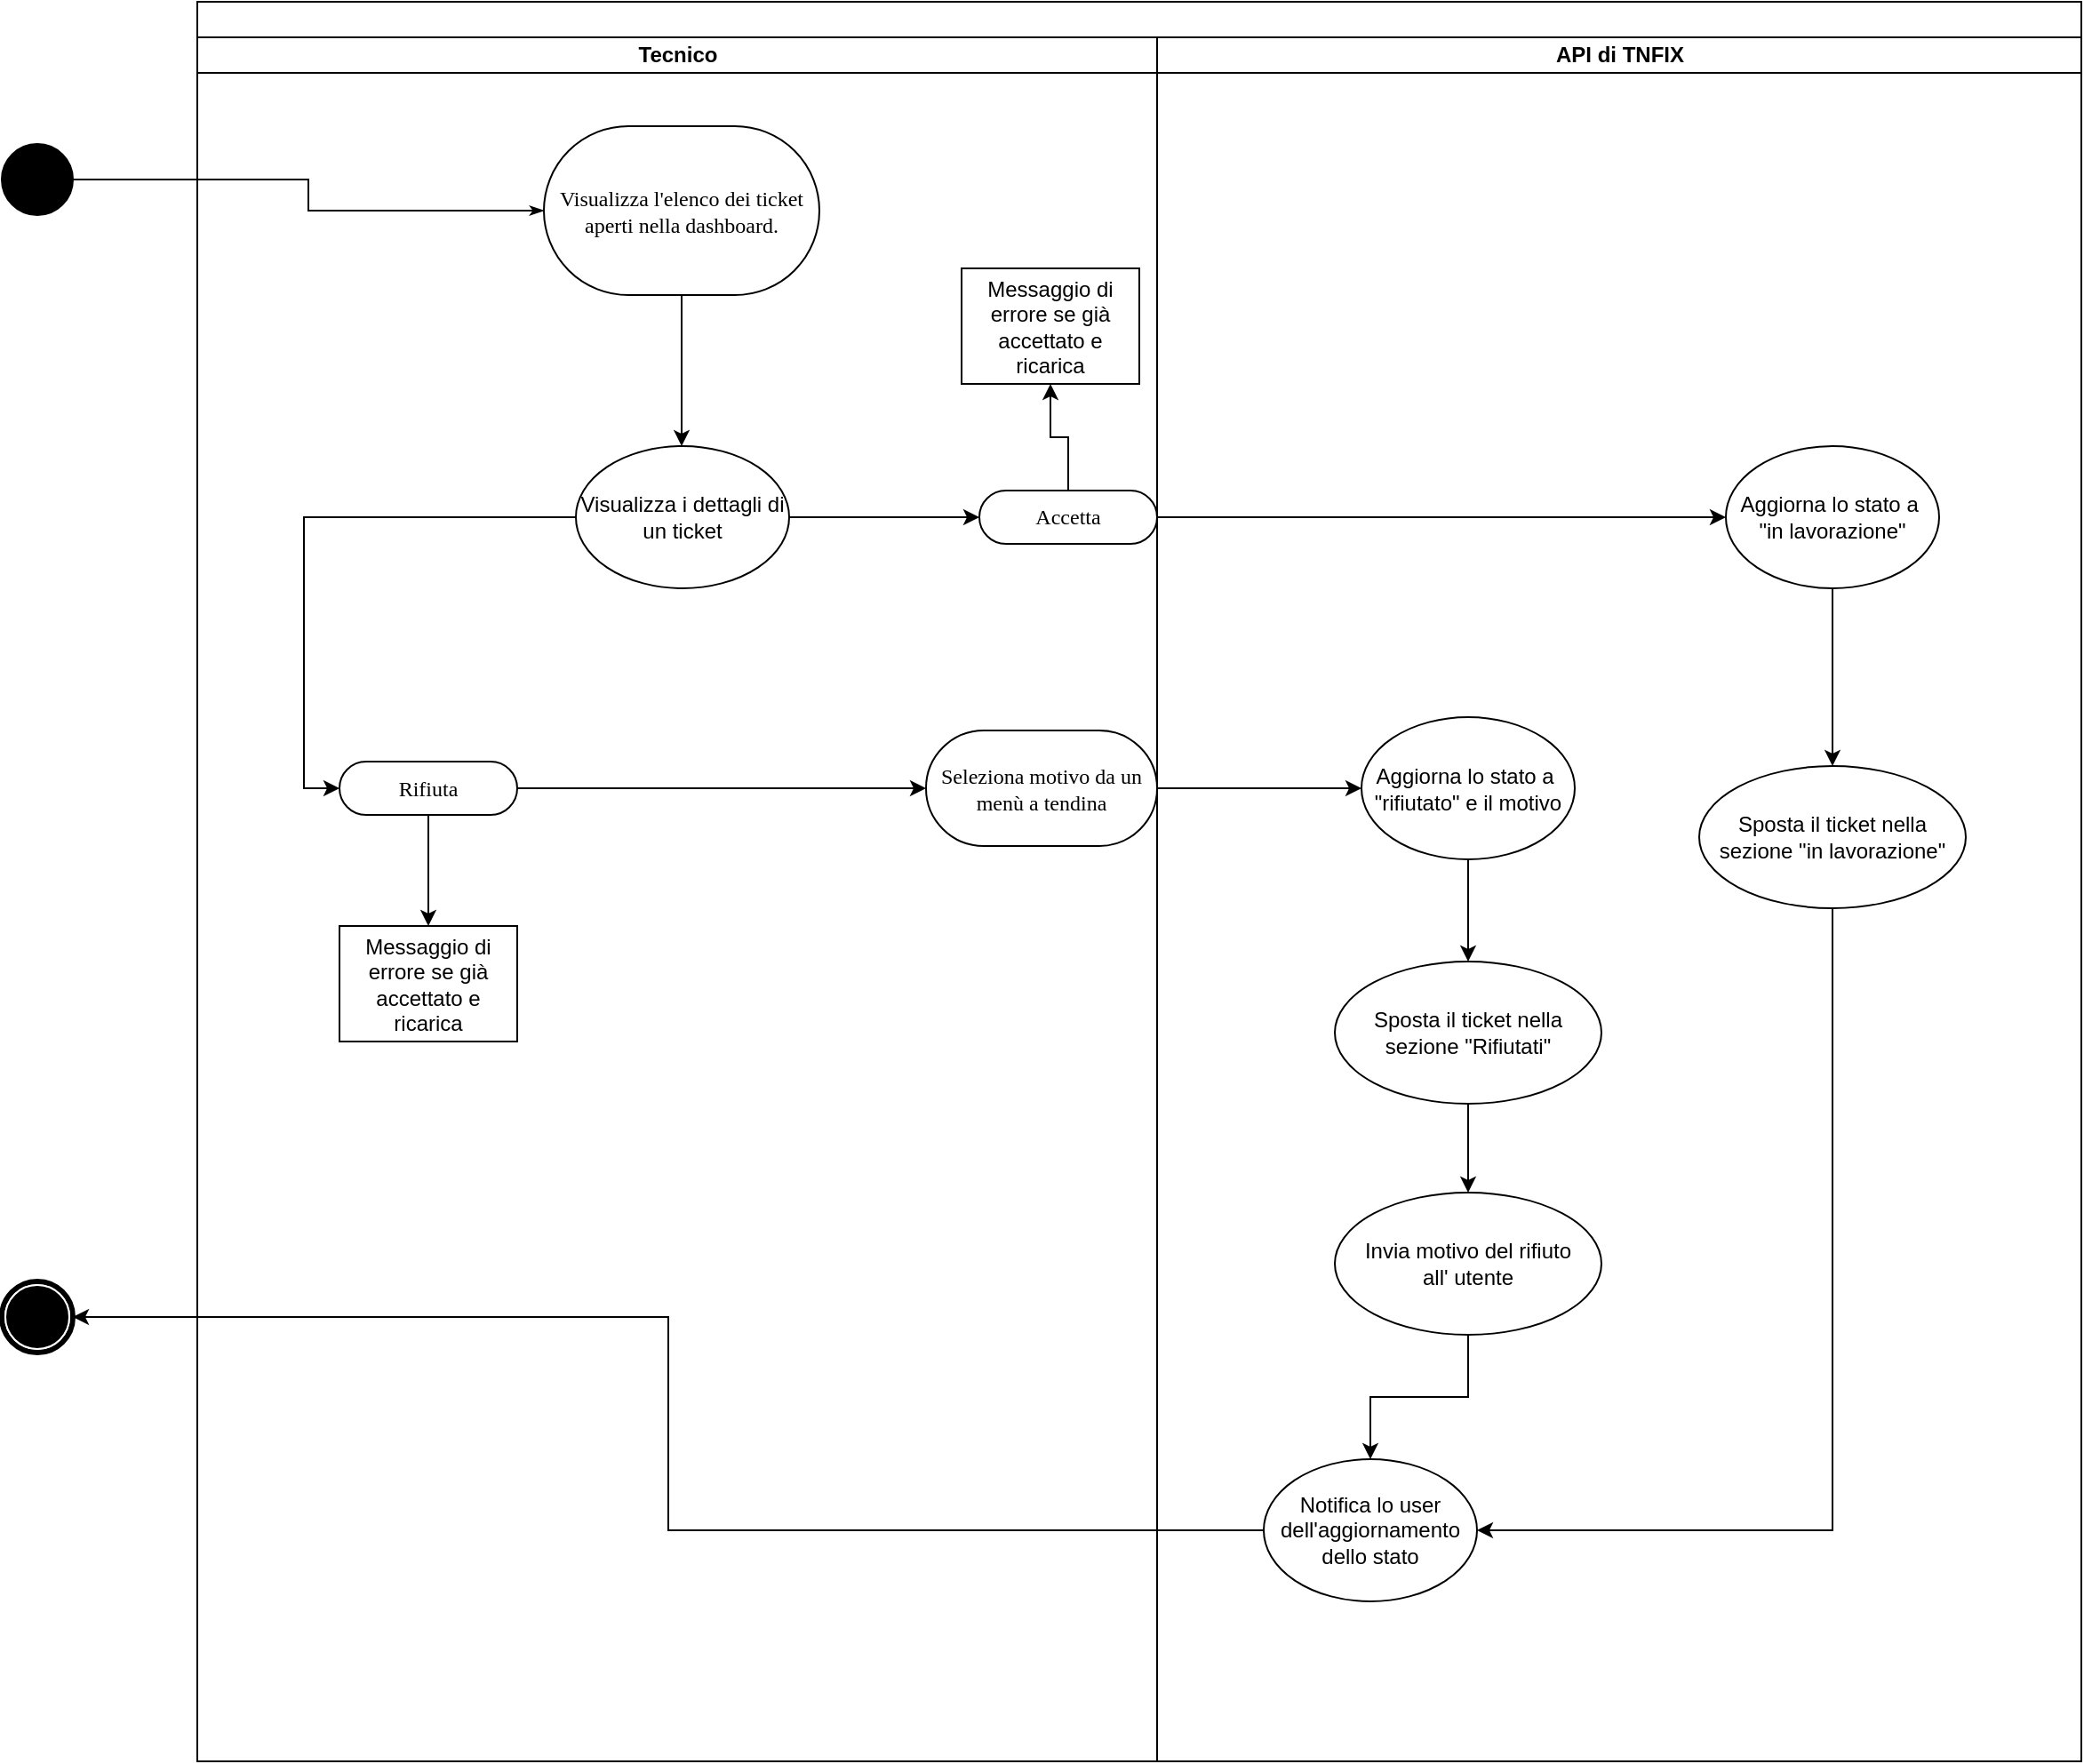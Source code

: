 <mxfile version="24.9.1">
  <diagram name="Page-1" id="0783ab3e-0a74-02c8-0abd-f7b4e66b4bec">
    <mxGraphModel dx="1247" dy="682" grid="1" gridSize="10" guides="1" tooltips="1" connect="1" arrows="1" fold="1" page="1" pageScale="1" pageWidth="850" pageHeight="1100" background="none" math="0" shadow="0">
      <root>
        <mxCell id="0" />
        <mxCell id="1" parent="0" />
        <mxCell id="1c1d494c118603dd-1" value="" style="swimlane;html=1;childLayout=stackLayout;startSize=20;rounded=0;shadow=0;comic=0;labelBackgroundColor=none;strokeWidth=1;fontFamily=Verdana;fontSize=12;align=center;" parent="1" vertex="1">
          <mxGeometry x="140" y="40" width="1060" height="990" as="geometry" />
        </mxCell>
        <mxCell id="1c1d494c118603dd-3" value="Tecnico" style="swimlane;html=1;startSize=20;" parent="1c1d494c118603dd-1" vertex="1">
          <mxGeometry y="20" width="540" height="970" as="geometry" />
        </mxCell>
        <mxCell id="po-U5A5OrssLTa6NG8df-5" style="edgeStyle=orthogonalEdgeStyle;rounded=0;orthogonalLoop=1;jettySize=auto;html=1;" edge="1" parent="1c1d494c118603dd-3" source="60571a20871a0731-8">
          <mxGeometry relative="1" as="geometry">
            <mxPoint x="272.5" y="230" as="targetPoint" />
          </mxGeometry>
        </mxCell>
        <mxCell id="60571a20871a0731-8" value="Visualizza l&#39;elenco dei ticket aperti nella dashboard." style="rounded=1;whiteSpace=wrap;html=1;shadow=0;comic=0;labelBackgroundColor=none;strokeWidth=1;fontFamily=Verdana;fontSize=12;align=center;arcSize=50;" parent="1c1d494c118603dd-3" vertex="1">
          <mxGeometry x="195" y="50" width="155" height="95" as="geometry" />
        </mxCell>
        <mxCell id="po-U5A5OrssLTa6NG8df-7" style="edgeStyle=orthogonalEdgeStyle;rounded=0;orthogonalLoop=1;jettySize=auto;html=1;exitX=1;exitY=0.5;exitDx=0;exitDy=0;entryX=0;entryY=0.5;entryDx=0;entryDy=0;" edge="1" parent="1c1d494c118603dd-3" source="po-U5A5OrssLTa6NG8df-6" target="1c1d494c118603dd-7">
          <mxGeometry relative="1" as="geometry">
            <mxPoint x="420" y="270" as="targetPoint" />
          </mxGeometry>
        </mxCell>
        <mxCell id="po-U5A5OrssLTa6NG8df-14" style="edgeStyle=orthogonalEdgeStyle;rounded=0;orthogonalLoop=1;jettySize=auto;html=1;entryX=0;entryY=0.5;entryDx=0;entryDy=0;" edge="1" parent="1c1d494c118603dd-3" source="po-U5A5OrssLTa6NG8df-6" target="po-U5A5OrssLTa6NG8df-13">
          <mxGeometry relative="1" as="geometry" />
        </mxCell>
        <mxCell id="po-U5A5OrssLTa6NG8df-6" value="Visualizza i dettagli di un ticket" style="ellipse;whiteSpace=wrap;html=1;" vertex="1" parent="1c1d494c118603dd-3">
          <mxGeometry x="213" y="230" width="120" height="80" as="geometry" />
        </mxCell>
        <mxCell id="po-U5A5OrssLTa6NG8df-37" style="edgeStyle=orthogonalEdgeStyle;rounded=0;orthogonalLoop=1;jettySize=auto;html=1;entryX=0.5;entryY=1;entryDx=0;entryDy=0;" edge="1" parent="1c1d494c118603dd-3" source="1c1d494c118603dd-7" target="po-U5A5OrssLTa6NG8df-36">
          <mxGeometry relative="1" as="geometry" />
        </mxCell>
        <mxCell id="1c1d494c118603dd-7" value="Accetta" style="rounded=1;whiteSpace=wrap;html=1;shadow=0;comic=0;labelBackgroundColor=none;strokeWidth=1;fontFamily=Verdana;fontSize=12;align=center;arcSize=50;" parent="1c1d494c118603dd-3" vertex="1">
          <mxGeometry x="440" y="255" width="100" height="30" as="geometry" />
        </mxCell>
        <mxCell id="po-U5A5OrssLTa6NG8df-24" style="edgeStyle=orthogonalEdgeStyle;rounded=0;orthogonalLoop=1;jettySize=auto;html=1;entryX=0;entryY=0.5;entryDx=0;entryDy=0;" edge="1" parent="1c1d494c118603dd-3" source="po-U5A5OrssLTa6NG8df-13" target="po-U5A5OrssLTa6NG8df-22">
          <mxGeometry relative="1" as="geometry">
            <mxPoint x="380" y="425" as="targetPoint" />
          </mxGeometry>
        </mxCell>
        <mxCell id="po-U5A5OrssLTa6NG8df-51" style="edgeStyle=orthogonalEdgeStyle;rounded=0;orthogonalLoop=1;jettySize=auto;html=1;entryX=0.5;entryY=0;entryDx=0;entryDy=0;" edge="1" parent="1c1d494c118603dd-3" source="po-U5A5OrssLTa6NG8df-13" target="po-U5A5OrssLTa6NG8df-50">
          <mxGeometry relative="1" as="geometry" />
        </mxCell>
        <mxCell id="po-U5A5OrssLTa6NG8df-13" value="Rifiuta" style="rounded=1;whiteSpace=wrap;html=1;shadow=0;comic=0;labelBackgroundColor=none;strokeWidth=1;fontFamily=Verdana;fontSize=12;align=center;arcSize=50;" vertex="1" parent="1c1d494c118603dd-3">
          <mxGeometry x="80" y="407.5" width="100" height="30" as="geometry" />
        </mxCell>
        <mxCell id="po-U5A5OrssLTa6NG8df-22" value="Seleziona motivo da un menù a tendina" style="whiteSpace=wrap;html=1;fontFamily=Verdana;rounded=1;shadow=0;comic=0;labelBackgroundColor=none;strokeWidth=1;arcSize=50;" vertex="1" parent="1c1d494c118603dd-3">
          <mxGeometry x="410" y="390" width="130" height="65" as="geometry" />
        </mxCell>
        <mxCell id="po-U5A5OrssLTa6NG8df-36" value="Messaggio di errore se già accettato e ricarica" style="rounded=0;whiteSpace=wrap;html=1;" vertex="1" parent="1c1d494c118603dd-3">
          <mxGeometry x="430" y="130" width="100" height="65" as="geometry" />
        </mxCell>
        <mxCell id="po-U5A5OrssLTa6NG8df-50" value="Messaggio di errore se già accettato e ricarica" style="rounded=0;whiteSpace=wrap;html=1;" vertex="1" parent="1c1d494c118603dd-3">
          <mxGeometry x="80" y="500" width="100" height="65" as="geometry" />
        </mxCell>
        <mxCell id="1c1d494c118603dd-4" value="API di TNFIX" style="swimlane;html=1;startSize=20;" parent="1c1d494c118603dd-1" vertex="1">
          <mxGeometry x="540" y="20" width="520" height="970" as="geometry" />
        </mxCell>
        <mxCell id="po-U5A5OrssLTa6NG8df-27" style="edgeStyle=orthogonalEdgeStyle;rounded=0;orthogonalLoop=1;jettySize=auto;html=1;entryX=0.5;entryY=0;entryDx=0;entryDy=0;" edge="1" parent="1c1d494c118603dd-4" source="po-U5A5OrssLTa6NG8df-10" target="po-U5A5OrssLTa6NG8df-17">
          <mxGeometry relative="1" as="geometry" />
        </mxCell>
        <mxCell id="po-U5A5OrssLTa6NG8df-10" value="Aggiorna lo stato a&amp;nbsp;&lt;div&gt;&quot;in lavorazione&quot;&lt;/div&gt;" style="ellipse;whiteSpace=wrap;html=1;" vertex="1" parent="1c1d494c118603dd-4">
          <mxGeometry x="320" y="230" width="120" height="80" as="geometry" />
        </mxCell>
        <mxCell id="po-U5A5OrssLTa6NG8df-15" value="Notifica lo user dell&#39;aggiornamento dello stato" style="ellipse;whiteSpace=wrap;html=1;" vertex="1" parent="1c1d494c118603dd-4">
          <mxGeometry x="60" y="800" width="120" height="80" as="geometry" />
        </mxCell>
        <mxCell id="po-U5A5OrssLTa6NG8df-26" style="edgeStyle=orthogonalEdgeStyle;rounded=0;orthogonalLoop=1;jettySize=auto;html=1;exitX=0.5;exitY=1;exitDx=0;exitDy=0;entryX=1;entryY=0.5;entryDx=0;entryDy=0;" edge="1" parent="1c1d494c118603dd-4" source="po-U5A5OrssLTa6NG8df-17" target="po-U5A5OrssLTa6NG8df-15">
          <mxGeometry relative="1" as="geometry" />
        </mxCell>
        <mxCell id="po-U5A5OrssLTa6NG8df-17" value="Sposta il ticket nella sezione &quot;in lavorazione&quot;" style="ellipse;whiteSpace=wrap;html=1;" vertex="1" parent="1c1d494c118603dd-4">
          <mxGeometry x="305" y="410" width="150" height="80" as="geometry" />
        </mxCell>
        <mxCell id="po-U5A5OrssLTa6NG8df-28" style="edgeStyle=orthogonalEdgeStyle;rounded=0;orthogonalLoop=1;jettySize=auto;html=1;entryX=0.5;entryY=0;entryDx=0;entryDy=0;" edge="1" parent="1c1d494c118603dd-4" source="po-U5A5OrssLTa6NG8df-29" target="po-U5A5OrssLTa6NG8df-30">
          <mxGeometry relative="1" as="geometry" />
        </mxCell>
        <mxCell id="po-U5A5OrssLTa6NG8df-29" value="Aggiorna lo stato a&amp;nbsp;&lt;div&gt;&quot;rifiutato&quot; e il motivo&lt;/div&gt;" style="ellipse;whiteSpace=wrap;html=1;" vertex="1" parent="1c1d494c118603dd-4">
          <mxGeometry x="115" y="382.5" width="120" height="80" as="geometry" />
        </mxCell>
        <mxCell id="po-U5A5OrssLTa6NG8df-33" style="edgeStyle=orthogonalEdgeStyle;rounded=0;orthogonalLoop=1;jettySize=auto;html=1;entryX=0.5;entryY=0;entryDx=0;entryDy=0;" edge="1" parent="1c1d494c118603dd-4" source="po-U5A5OrssLTa6NG8df-30" target="po-U5A5OrssLTa6NG8df-32">
          <mxGeometry relative="1" as="geometry" />
        </mxCell>
        <mxCell id="po-U5A5OrssLTa6NG8df-30" value="Sposta il ticket nella sezione &quot;Rifiutati&quot;" style="ellipse;whiteSpace=wrap;html=1;" vertex="1" parent="1c1d494c118603dd-4">
          <mxGeometry x="100" y="520" width="150" height="80" as="geometry" />
        </mxCell>
        <mxCell id="po-U5A5OrssLTa6NG8df-34" style="edgeStyle=orthogonalEdgeStyle;rounded=0;orthogonalLoop=1;jettySize=auto;html=1;entryX=0.5;entryY=0;entryDx=0;entryDy=0;" edge="1" parent="1c1d494c118603dd-4" source="po-U5A5OrssLTa6NG8df-32" target="po-U5A5OrssLTa6NG8df-15">
          <mxGeometry relative="1" as="geometry" />
        </mxCell>
        <mxCell id="po-U5A5OrssLTa6NG8df-32" value="Invia motivo del rifiuto&lt;div&gt;all&#39; utente&lt;/div&gt;" style="ellipse;whiteSpace=wrap;html=1;" vertex="1" parent="1c1d494c118603dd-4">
          <mxGeometry x="100" y="650" width="150" height="80" as="geometry" />
        </mxCell>
        <mxCell id="po-U5A5OrssLTa6NG8df-19" style="edgeStyle=orthogonalEdgeStyle;rounded=0;orthogonalLoop=1;jettySize=auto;html=1;entryX=0;entryY=0.5;entryDx=0;entryDy=0;" edge="1" parent="1c1d494c118603dd-1" source="1c1d494c118603dd-7" target="po-U5A5OrssLTa6NG8df-10">
          <mxGeometry relative="1" as="geometry" />
        </mxCell>
        <mxCell id="po-U5A5OrssLTa6NG8df-35" style="edgeStyle=orthogonalEdgeStyle;rounded=0;orthogonalLoop=1;jettySize=auto;html=1;entryX=0;entryY=0.5;entryDx=0;entryDy=0;" edge="1" parent="1c1d494c118603dd-1" source="po-U5A5OrssLTa6NG8df-22" target="po-U5A5OrssLTa6NG8df-29">
          <mxGeometry relative="1" as="geometry" />
        </mxCell>
        <mxCell id="60571a20871a0731-4" value="" style="ellipse;whiteSpace=wrap;html=1;rounded=0;shadow=0;comic=0;labelBackgroundColor=none;strokeWidth=1;fillColor=#000000;fontFamily=Verdana;fontSize=12;align=center;" parent="1" vertex="1">
          <mxGeometry x="30" y="120" width="40" height="40" as="geometry" />
        </mxCell>
        <mxCell id="1c1d494c118603dd-27" style="edgeStyle=orthogonalEdgeStyle;rounded=0;html=1;labelBackgroundColor=none;startArrow=none;startFill=0;startSize=5;endArrow=classicThin;endFill=1;endSize=5;jettySize=auto;orthogonalLoop=1;strokeWidth=1;fontFamily=Verdana;fontSize=12" parent="1" source="60571a20871a0731-4" target="60571a20871a0731-8" edge="1">
          <mxGeometry relative="1" as="geometry" />
        </mxCell>
        <mxCell id="60571a20871a0731-5" value="" style="shape=mxgraph.bpmn.shape;html=1;verticalLabelPosition=bottom;labelBackgroundColor=#ffffff;verticalAlign=top;perimeter=ellipsePerimeter;outline=end;symbol=terminate;rounded=0;shadow=0;comic=0;strokeWidth=1;fontFamily=Verdana;fontSize=12;align=center;" parent="1" vertex="1">
          <mxGeometry x="30" y="760" width="40" height="40" as="geometry" />
        </mxCell>
        <mxCell id="po-U5A5OrssLTa6NG8df-20" style="edgeStyle=orthogonalEdgeStyle;rounded=0;orthogonalLoop=1;jettySize=auto;html=1;exitX=0;exitY=0.5;exitDx=0;exitDy=0;entryX=1;entryY=0.5;entryDx=0;entryDy=0;" edge="1" parent="1" source="po-U5A5OrssLTa6NG8df-15" target="60571a20871a0731-5">
          <mxGeometry relative="1" as="geometry" />
        </mxCell>
      </root>
    </mxGraphModel>
  </diagram>
</mxfile>
